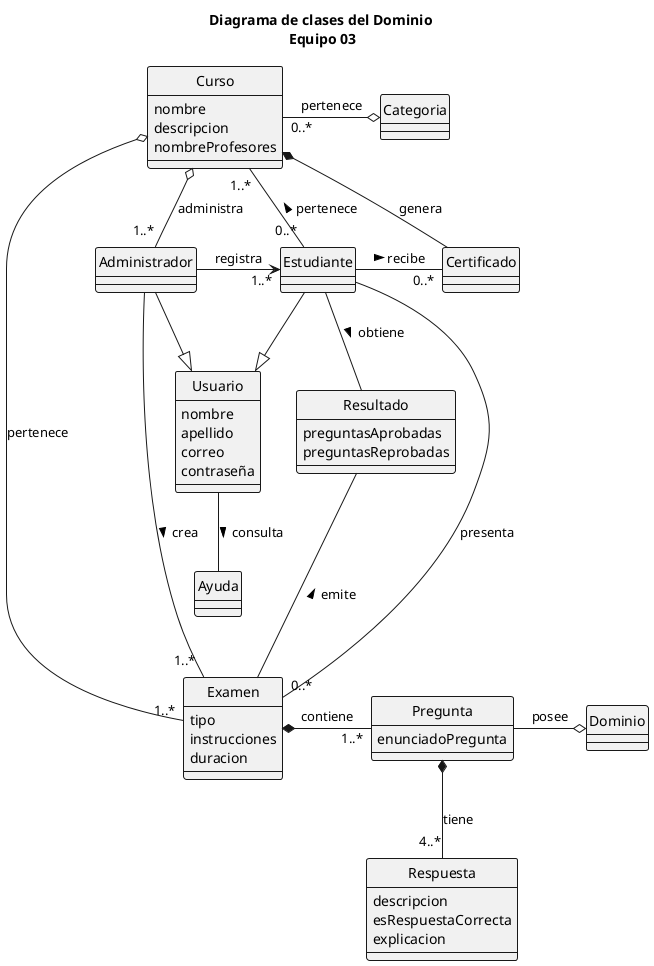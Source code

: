 @startuml "Diagrama de clases"

title "Diagrama de clases del Dominio\n Equipo 03"

skinparam ClassBorderThickness 1
skinparam style strictuml

class Usuario{
  nombre
  apellido
  correo
  contraseña 
}
class Administrador

class Estudiante{
}

class Ayuda

class Curso{
  nombre
  descripcion
  nombreProfesores
}
class Categoria

class Examen{
  tipo
  instrucciones
  duracion
}
class Resultado{
  preguntasAprobadas
  preguntasReprobadas
}

class Pregunta{
  enunciadoPregunta
}

class Dominio

class Respuesta{
  descripcion
  esRespuestaCorrecta
  explicacion
}
class Certificado{
}

Usuario <|-up- Administrador
Usuario <|-up- Estudiante
Usuario -down- Ayuda: > consulta

Administrador -- "1..* "Examen: > crea
Administrador -right-> "     1..*"Estudiante: registra
Administrador "    1..*"-up-o Curso: administra

Estudiante "0..*"-right-"    1..*"Curso: > pertenece
Estudiante -right- "0..*"Examen: presenta
Estudiante -right- "0..*"Certificado: > recibe
Estudiante -- Resultado: > obtiene

Examen *-right- "1..*"Pregunta: contiene
Examen -up-- Resultado: > emite

Pregunta *-down- "4..*" Respuesta: tiene
Pregunta -right-o Dominio: posee

Curso "0..*" -right-o Categoria: pertenece
Curso o----- "1..*"Examen: pertenece
Curso *- Certificado: genera


@enduml